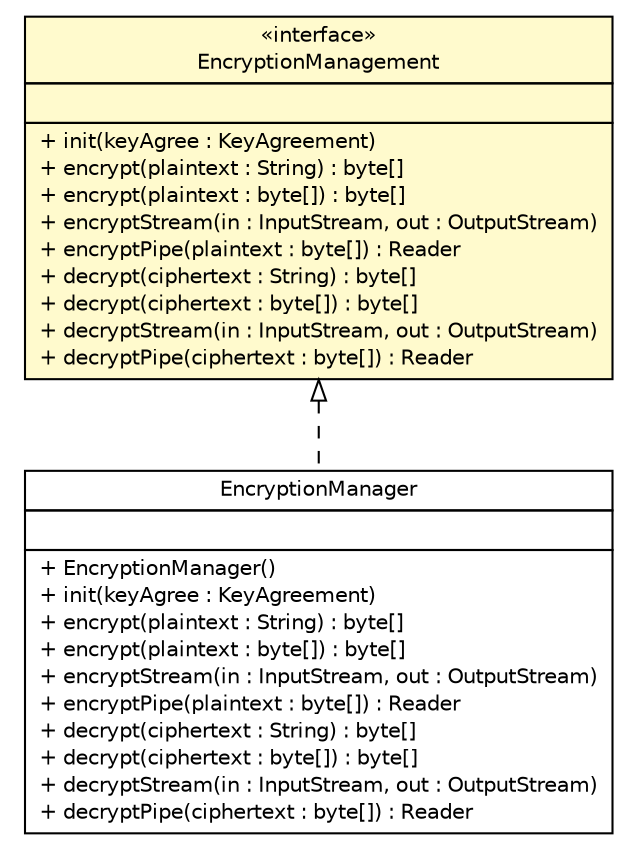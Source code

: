 #!/usr/local/bin/dot
#
# Class diagram 
# Generated by UMLGraph version R5_6 (http://www.umlgraph.org/)
#

digraph G {
	edge [fontname="Helvetica",fontsize=10,labelfontname="Helvetica",labelfontsize=10];
	node [fontname="Helvetica",fontsize=10,shape=plaintext];
	nodesep=0.25;
	ranksep=0.5;
	// sorcer.core.loki.crypt.EncryptionManager
	c130191 [label=<<table title="sorcer.core.loki.crypt.EncryptionManager" border="0" cellborder="1" cellspacing="0" cellpadding="2" port="p" href="./EncryptionManager.html">
		<tr><td><table border="0" cellspacing="0" cellpadding="1">
<tr><td align="center" balign="center"> EncryptionManager </td></tr>
		</table></td></tr>
		<tr><td><table border="0" cellspacing="0" cellpadding="1">
<tr><td align="left" balign="left">  </td></tr>
		</table></td></tr>
		<tr><td><table border="0" cellspacing="0" cellpadding="1">
<tr><td align="left" balign="left"> + EncryptionManager() </td></tr>
<tr><td align="left" balign="left"> + init(keyAgree : KeyAgreement) </td></tr>
<tr><td align="left" balign="left"> + encrypt(plaintext : String) : byte[] </td></tr>
<tr><td align="left" balign="left"> + encrypt(plaintext : byte[]) : byte[] </td></tr>
<tr><td align="left" balign="left"> + encryptStream(in : InputStream, out : OutputStream) </td></tr>
<tr><td align="left" balign="left"> + encryptPipe(plaintext : byte[]) : Reader </td></tr>
<tr><td align="left" balign="left"> + decrypt(ciphertext : String) : byte[] </td></tr>
<tr><td align="left" balign="left"> + decrypt(ciphertext : byte[]) : byte[] </td></tr>
<tr><td align="left" balign="left"> + decryptStream(in : InputStream, out : OutputStream) </td></tr>
<tr><td align="left" balign="left"> + decryptPipe(ciphertext : byte[]) : Reader </td></tr>
		</table></td></tr>
		</table>>, URL="./EncryptionManager.html", fontname="Helvetica", fontcolor="black", fontsize=10.0];
	// sorcer.core.loki.crypt.EncryptionManagement
	c130192 [label=<<table title="sorcer.core.loki.crypt.EncryptionManagement" border="0" cellborder="1" cellspacing="0" cellpadding="2" port="p" bgcolor="lemonChiffon" href="./EncryptionManagement.html">
		<tr><td><table border="0" cellspacing="0" cellpadding="1">
<tr><td align="center" balign="center"> &#171;interface&#187; </td></tr>
<tr><td align="center" balign="center"> EncryptionManagement </td></tr>
		</table></td></tr>
		<tr><td><table border="0" cellspacing="0" cellpadding="1">
<tr><td align="left" balign="left">  </td></tr>
		</table></td></tr>
		<tr><td><table border="0" cellspacing="0" cellpadding="1">
<tr><td align="left" balign="left"> + init(keyAgree : KeyAgreement) </td></tr>
<tr><td align="left" balign="left"> + encrypt(plaintext : String) : byte[] </td></tr>
<tr><td align="left" balign="left"> + encrypt(plaintext : byte[]) : byte[] </td></tr>
<tr><td align="left" balign="left"> + encryptStream(in : InputStream, out : OutputStream) </td></tr>
<tr><td align="left" balign="left"> + encryptPipe(plaintext : byte[]) : Reader </td></tr>
<tr><td align="left" balign="left"> + decrypt(ciphertext : String) : byte[] </td></tr>
<tr><td align="left" balign="left"> + decrypt(ciphertext : byte[]) : byte[] </td></tr>
<tr><td align="left" balign="left"> + decryptStream(in : InputStream, out : OutputStream) </td></tr>
<tr><td align="left" balign="left"> + decryptPipe(ciphertext : byte[]) : Reader </td></tr>
		</table></td></tr>
		</table>>, URL="./EncryptionManagement.html", fontname="Helvetica", fontcolor="black", fontsize=10.0];
	//sorcer.core.loki.crypt.EncryptionManager implements sorcer.core.loki.crypt.EncryptionManagement
	c130192:p -> c130191:p [dir=back,arrowtail=empty,style=dashed];
}

